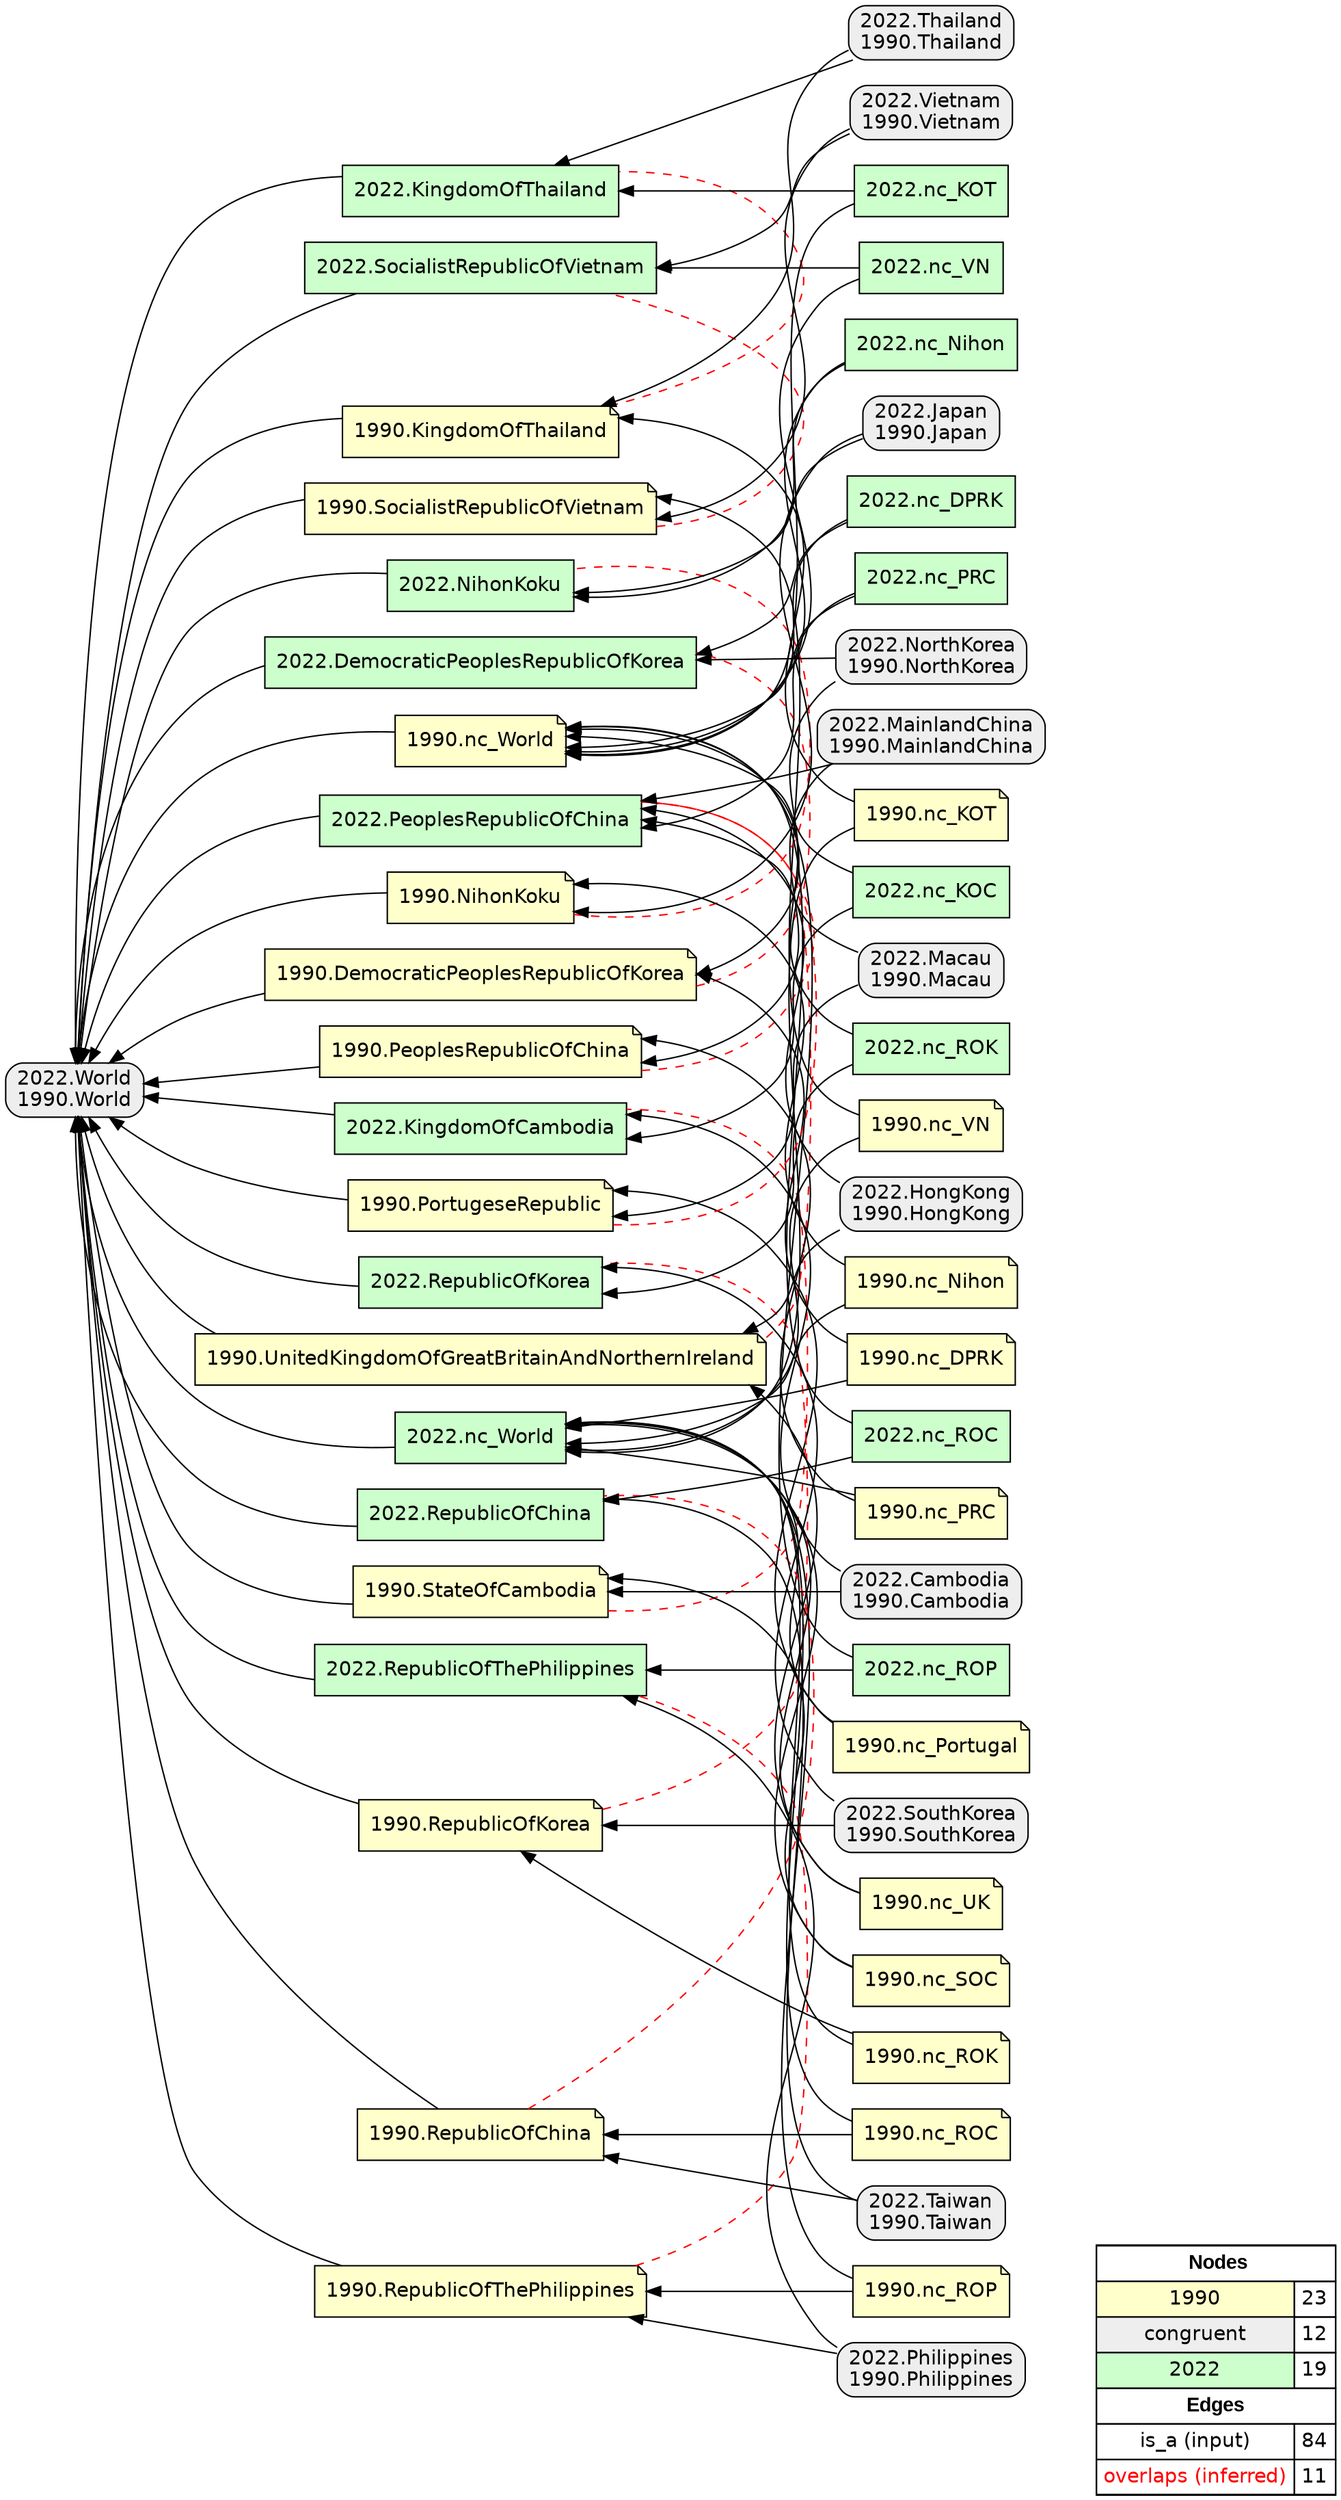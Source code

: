 digraph{
rankdir=RL
node[shape=note style=filled fillcolor="#FFFFCC" fontname="helvetica"] 
"1990.DemocraticPeoplesRepublicOfKorea"
"1990.StateOfCambodia"
"1990.nc_KOT"
"1990.RepublicOfThePhilippines"
"1990.nc_Portugal"
"1990.UnitedKingdomOfGreatBritainAndNorthernIreland"
"1990.nc_VN"
"1990.RepublicOfKorea"
"1990.PeoplesRepublicOfChina"
"1990.NihonKoku"
"1990.nc_PRC"
"1990.nc_UK"
"1990.nc_ROC"
"1990.nc_ROK"
"1990.KingdomOfThailand"
"1990.nc_World"
"1990.nc_ROP"
"1990.nc_DPRK"
"1990.RepublicOfChina"
"1990.SocialistRepublicOfVietnam"
"1990.nc_SOC"
"1990.nc_Nihon"
"1990.PortugeseRepublic"
node[shape=box style="filled,rounded" fillcolor="#EEEEEE" fontname="helvetica"] 
"2022.Japan\n1990.Japan"
"2022.MainlandChina\n1990.MainlandChina"
"2022.Macau\n1990.Macau"
"2022.SouthKorea\n1990.SouthKorea"
"2022.Thailand\n1990.Thailand"
"2022.NorthKorea\n1990.NorthKorea"
"2022.Cambodia\n1990.Cambodia"
"2022.Vietnam\n1990.Vietnam"
"2022.Philippines\n1990.Philippines"
"2022.World\n1990.World"
"2022.Taiwan\n1990.Taiwan"
"2022.HongKong\n1990.HongKong"
node[shape=box style=filled fillcolor="#CCFFCC" fontname="helvetica"] 
"2022.nc_VN"
"2022.nc_World"
"2022.SocialistRepublicOfVietnam"
"2022.RepublicOfKorea"
"2022.DemocraticPeoplesRepublicOfKorea"
"2022.PeoplesRepublicOfChina"
"2022.RepublicOfChina"
"2022.RepublicOfThePhilippines"
"2022.nc_Nihon"
"2022.nc_DPRK"
"2022.NihonKoku"
"2022.KingdomOfThailand"
"2022.nc_PRC"
"2022.nc_ROK"
"2022.nc_KOC"
"2022.nc_ROC"
"2022.nc_KOT"
"2022.nc_ROP"
"2022.KingdomOfCambodia"
edge[arrowhead=normal style=dotted color="#000000" constraint=true penwidth=1]
edge[arrowhead=normal style=solid color="#000000" constraint=true penwidth=1]
"2022.Japan\n1990.Japan" -> "1990.NihonKoku"
"1990.nc_World" -> "2022.World\n1990.World"
"2022.nc_ROC" -> "2022.RepublicOfChina"
"2022.nc_DPRK" -> "2022.DemocraticPeoplesRepublicOfKorea"
"1990.nc_ROC" -> "2022.nc_World"
"2022.nc_VN" -> "2022.SocialistRepublicOfVietnam"
"2022.nc_KOC" -> "1990.nc_World"
"1990.StateOfCambodia" -> "2022.World\n1990.World"
"2022.SouthKorea\n1990.SouthKorea" -> "2022.RepublicOfKorea"
"1990.nc_KOT" -> "2022.nc_World"
"2022.Philippines\n1990.Philippines" -> "1990.RepublicOfThePhilippines"
"1990.RepublicOfThePhilippines" -> "2022.World\n1990.World"
"1990.nc_DPRK" -> "2022.nc_World"
"1990.nc_Portugal" -> "2022.nc_World"
"2022.nc_ROK" -> "2022.RepublicOfKorea"
"2022.nc_KOT" -> "1990.nc_World"
"2022.nc_Nihon" -> "2022.NihonKoku"
"1990.RepublicOfChina" -> "2022.World\n1990.World"
"1990.PeoplesRepublicOfChina" -> "2022.World\n1990.World"
"2022.nc_KOT" -> "2022.KingdomOfThailand"
"1990.RepublicOfKorea" -> "2022.World\n1990.World"
"2022.Taiwan\n1990.Taiwan" -> "2022.RepublicOfChina"
"2022.HongKong\n1990.HongKong" -> "1990.UnitedKingdomOfGreatBritainAndNorthernIreland"
"1990.nc_ROP" -> "2022.nc_World"
"1990.nc_VN" -> "1990.SocialistRepublicOfVietnam"
"1990.nc_SOC" -> "1990.StateOfCambodia"
"1990.KingdomOfThailand" -> "2022.World\n1990.World"
"2022.HongKong\n1990.HongKong" -> "2022.PeoplesRepublicOfChina"
"2022.nc_ROK" -> "1990.nc_World"
"1990.nc_UK" -> "1990.UnitedKingdomOfGreatBritainAndNorthernIreland"
"1990.nc_Portugal" -> "1990.PortugeseRepublic"
"1990.UnitedKingdomOfGreatBritainAndNorthernIreland" -> "2022.World\n1990.World"
"2022.nc_DPRK" -> "1990.nc_World"
"2022.SocialistRepublicOfVietnam" -> "2022.World\n1990.World"
"2022.nc_Nihon" -> "1990.nc_World"
"2022.nc_VN" -> "1990.nc_World"
"2022.Thailand\n1990.Thailand" -> "2022.KingdomOfThailand"
"2022.nc_ROP" -> "1990.nc_World"
"2022.NorthKorea\n1990.NorthKorea" -> "2022.DemocraticPeoplesRepublicOfKorea"
"1990.nc_ROC" -> "1990.RepublicOfChina"
"1990.nc_Nihon" -> "2022.nc_World"
"2022.nc_ROC" -> "1990.nc_World"
"2022.NorthKorea\n1990.NorthKorea" -> "1990.DemocraticPeoplesRepublicOfKorea"
"2022.Vietnam\n1990.Vietnam" -> "1990.SocialistRepublicOfVietnam"
"2022.Philippines\n1990.Philippines" -> "2022.RepublicOfThePhilippines"
"1990.nc_ROP" -> "1990.RepublicOfThePhilippines"
"2022.nc_ROP" -> "2022.RepublicOfThePhilippines"
"2022.KingdomOfCambodia" -> "2022.World\n1990.World"
"1990.nc_VN" -> "2022.nc_World"
"2022.Macau\n1990.Macau" -> "1990.PortugeseRepublic"
"1990.nc_SOC" -> "2022.nc_World"
"1990.nc_ROK" -> "1990.RepublicOfKorea"
"2022.Cambodia\n1990.Cambodia" -> "1990.StateOfCambodia"
"2022.Thailand\n1990.Thailand" -> "1990.KingdomOfThailand"
"1990.NihonKoku" -> "2022.World\n1990.World"
"1990.SocialistRepublicOfVietnam" -> "2022.World\n1990.World"
"2022.Vietnam\n1990.Vietnam" -> "2022.SocialistRepublicOfVietnam"
"2022.MainlandChina\n1990.MainlandChina" -> "1990.PeoplesRepublicOfChina"
"2022.NihonKoku" -> "2022.World\n1990.World"
"1990.nc_UK" -> "2022.nc_World"
"2022.RepublicOfKorea" -> "2022.World\n1990.World"
"2022.MainlandChina\n1990.MainlandChina" -> "2022.PeoplesRepublicOfChina"
"2022.Cambodia\n1990.Cambodia" -> "2022.KingdomOfCambodia"
"1990.PortugeseRepublic" -> "2022.World\n1990.World"
"2022.RepublicOfThePhilippines" -> "2022.World\n1990.World"
"2022.nc_PRC" -> "1990.nc_World"
"1990.nc_KOT" -> "1990.KingdomOfThailand"
"2022.PeoplesRepublicOfChina" -> "2022.World\n1990.World"
"2022.Macau\n1990.Macau" -> "2022.PeoplesRepublicOfChina"
"2022.Japan\n1990.Japan" -> "2022.NihonKoku"
"1990.nc_PRC" -> "1990.PeoplesRepublicOfChina"
"2022.KingdomOfThailand" -> "2022.World\n1990.World"
"1990.nc_Nihon" -> "1990.NihonKoku"
"2022.nc_World" -> "2022.World\n1990.World"
"2022.DemocraticPeoplesRepublicOfKorea" -> "2022.World\n1990.World"
"1990.nc_ROK" -> "2022.nc_World"
"1990.DemocraticPeoplesRepublicOfKorea" -> "2022.World\n1990.World"
"2022.nc_KOC" -> "2022.KingdomOfCambodia"
"1990.nc_DPRK" -> "1990.DemocraticPeoplesRepublicOfKorea"
"2022.Taiwan\n1990.Taiwan" -> "1990.RepublicOfChina"
"2022.SouthKorea\n1990.SouthKorea" -> "1990.RepublicOfKorea"
"2022.nc_PRC" -> "2022.PeoplesRepublicOfChina"
"1990.nc_PRC" -> "2022.nc_World"
"2022.RepublicOfChina" -> "2022.World\n1990.World"
edge[arrowhead=none style=dashed color="#FF0000" constraint=false penwidth=1]
"1990.NihonKoku" -> "2022.NihonKoku"
"1990.StateOfCambodia" -> "2022.KingdomOfCambodia"
"1990.PortugeseRepublic" -> "2022.PeoplesRepublicOfChina"
"1990.DemocraticPeoplesRepublicOfKorea" -> "2022.DemocraticPeoplesRepublicOfKorea"
"1990.RepublicOfChina" -> "2022.RepublicOfChina"
"1990.SocialistRepublicOfVietnam" -> "2022.SocialistRepublicOfVietnam"
"1990.PeoplesRepublicOfChina" -> "2022.PeoplesRepublicOfChina"
"1990.RepublicOfKorea" -> "2022.RepublicOfKorea"
"1990.KingdomOfThailand" -> "2022.KingdomOfThailand"
"1990.UnitedKingdomOfGreatBritainAndNorthernIreland" -> "2022.PeoplesRepublicOfChina"
"1990.RepublicOfThePhilippines" -> "2022.RepublicOfThePhilippines"
node[shape=box] 
{rank=source Legend [fillcolor= white margin=0 label=< 
 <TABLE BORDER="0" CELLBORDER="1" CELLSPACING="0" CELLPADDING="4"> 
<TR> <TD COLSPAN="2"><font face="Arial Black"> Nodes</font></TD> </TR> 
<TR> 
 <TD bgcolor="#FFFFCC" fontname="helvetica">1990</TD> 
 <TD>23</TD> 
 </TR> 
<TR> 
 <TD bgcolor="#EEEEEE" fontname="helvetica">congruent</TD> 
 <TD>12</TD> 
 </TR> 
<TR> 
 <TD bgcolor="#CCFFCC" fontname="helvetica">2022</TD> 
 <TD>19</TD> 
 </TR> 
<TR> <TD COLSPAN="2"><font face = "Arial Black"> Edges </font></TD> </TR> 
<TR> 
 <TD><font color ="#000000">is_a (input)</font></TD><TD>84</TD>
</TR>
<TR> 
 <TD><font color ="#FF0000">overlaps (inferred)</font></TD><TD>11</TD>
</TR>
</TABLE> 
 >] } 
}